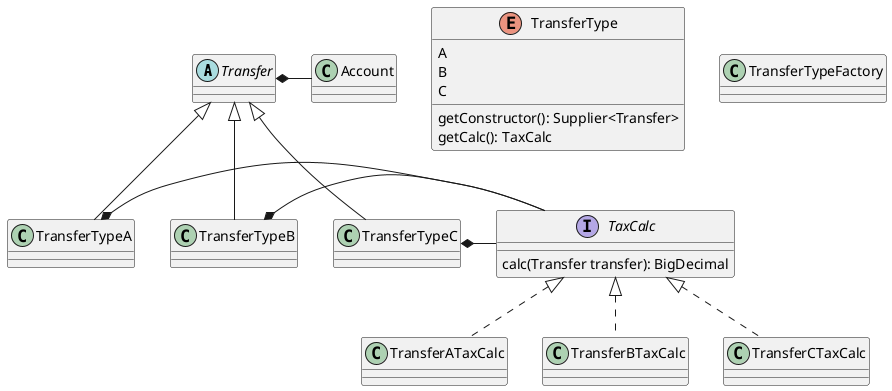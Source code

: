 @startuml

abstract class Transfer
class TransferTypeA
class TransferTypeB
class TransferTypeC
interface TaxCalc
class TransferATaxCalc
class TransferBTaxCalc
class TransferCTaxCalc
class Account
together {
    class TransferTypeFactory
    enum TransferType
}

class TransferTypeA extends Transfer
class TransferTypeB extends Transfer
class TransferTypeC extends Transfer

class TransferATaxCalc implements TaxCalc
class TransferBTaxCalc implements TaxCalc
class TransferCTaxCalc implements TaxCalc

Transfer *- Account

TransferTypeA *- TaxCalc
TransferTypeB *- TaxCalc
TransferTypeC *- TaxCalc

enum TransferType {
A
B
C
getConstructor(): Supplier<Transfer>
getCalc(): TaxCalc
}

interface TaxCalc {
calc(Transfer transfer): BigDecimal
}

@enduml
